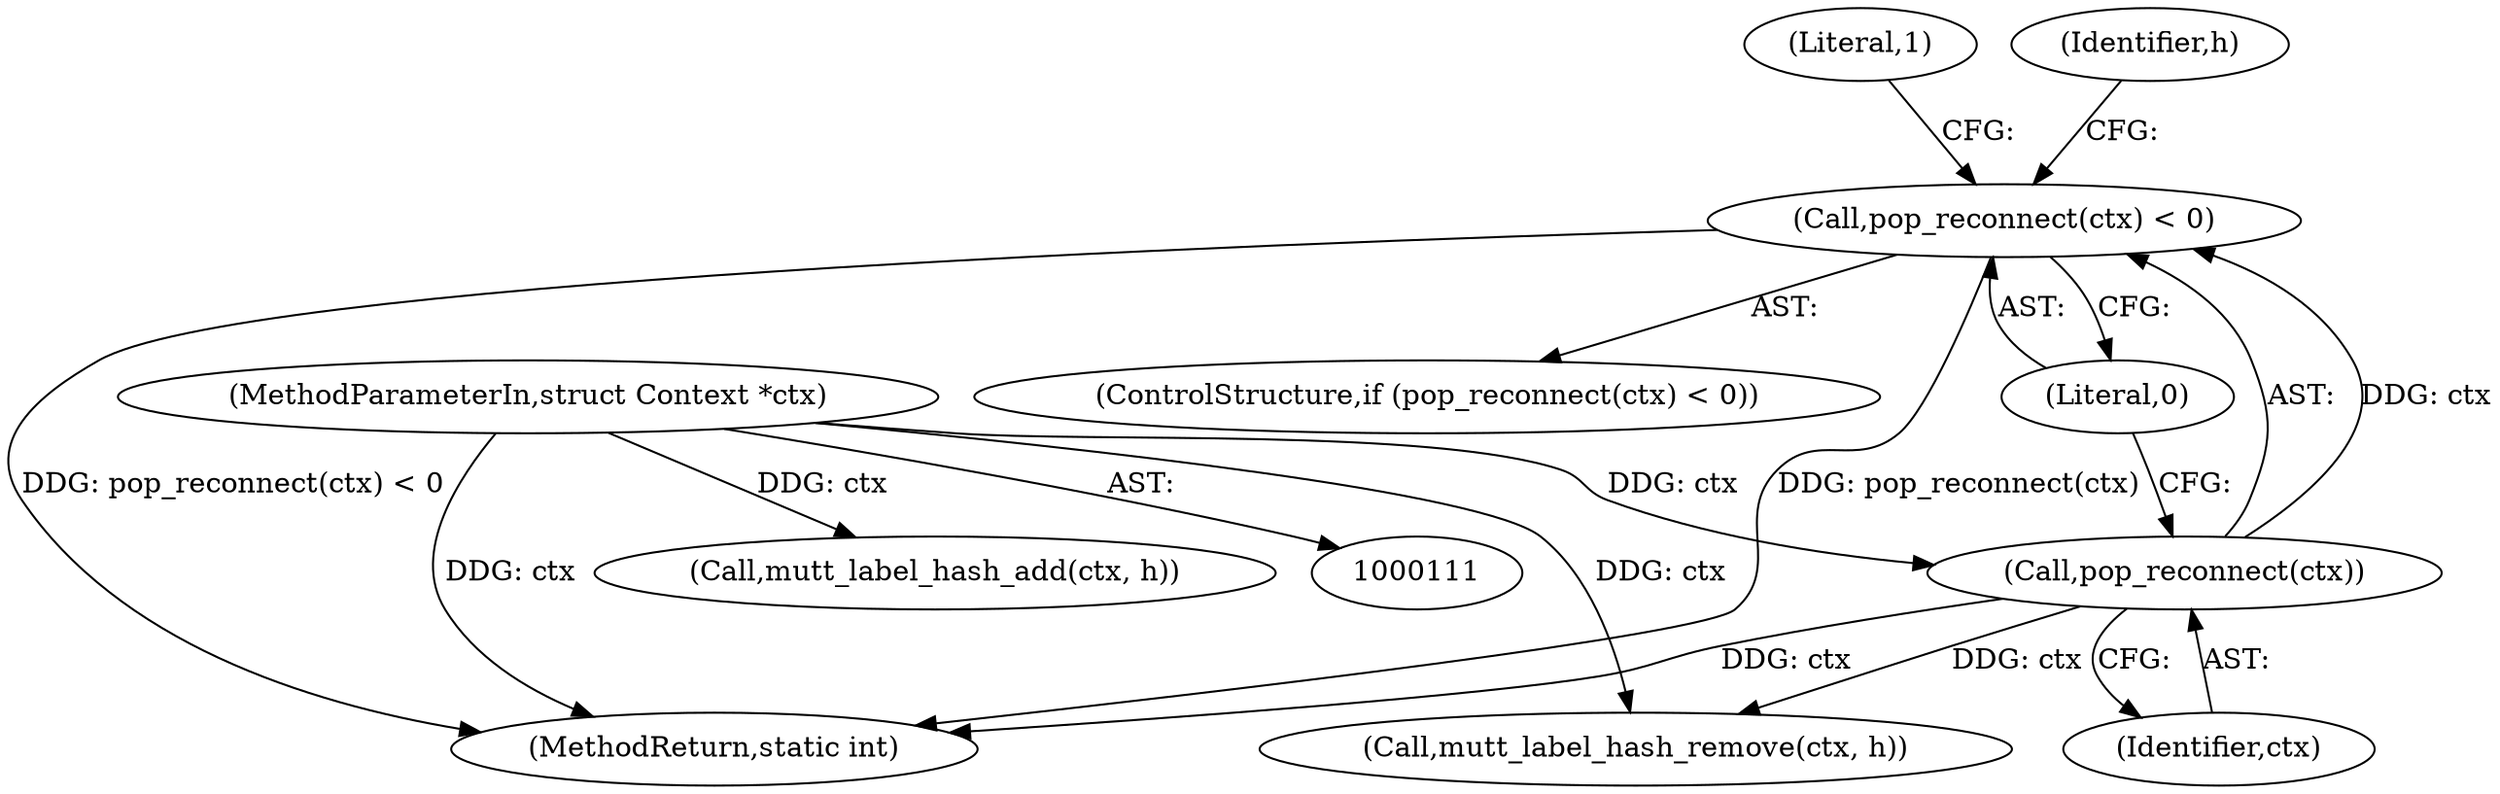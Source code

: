 digraph "0_neomutt_9bfab35522301794483f8f9ed60820bdec9be59e_2@API" {
"1000227" [label="(Call,pop_reconnect(ctx) < 0)"];
"1000228" [label="(Call,pop_reconnect(ctx))"];
"1000112" [label="(MethodParameterIn,struct Context *ctx)"];
"1000230" [label="(Literal,0)"];
"1000228" [label="(Call,pop_reconnect(ctx))"];
"1000226" [label="(ControlStructure,if (pop_reconnect(ctx) < 0))"];
"1000227" [label="(Call,pop_reconnect(ctx) < 0)"];
"1000233" [label="(Literal,1)"];
"1000538" [label="(MethodReturn,static int)"];
"1000237" [label="(Identifier,h)"];
"1000462" [label="(Call,mutt_label_hash_add(ctx, h))"];
"1000112" [label="(MethodParameterIn,struct Context *ctx)"];
"1000423" [label="(Call,mutt_label_hash_remove(ctx, h))"];
"1000229" [label="(Identifier,ctx)"];
"1000227" -> "1000226"  [label="AST: "];
"1000227" -> "1000230"  [label="CFG: "];
"1000228" -> "1000227"  [label="AST: "];
"1000230" -> "1000227"  [label="AST: "];
"1000233" -> "1000227"  [label="CFG: "];
"1000237" -> "1000227"  [label="CFG: "];
"1000227" -> "1000538"  [label="DDG: pop_reconnect(ctx) < 0"];
"1000227" -> "1000538"  [label="DDG: pop_reconnect(ctx)"];
"1000228" -> "1000227"  [label="DDG: ctx"];
"1000228" -> "1000229"  [label="CFG: "];
"1000229" -> "1000228"  [label="AST: "];
"1000230" -> "1000228"  [label="CFG: "];
"1000228" -> "1000538"  [label="DDG: ctx"];
"1000112" -> "1000228"  [label="DDG: ctx"];
"1000228" -> "1000423"  [label="DDG: ctx"];
"1000112" -> "1000111"  [label="AST: "];
"1000112" -> "1000538"  [label="DDG: ctx"];
"1000112" -> "1000423"  [label="DDG: ctx"];
"1000112" -> "1000462"  [label="DDG: ctx"];
}
